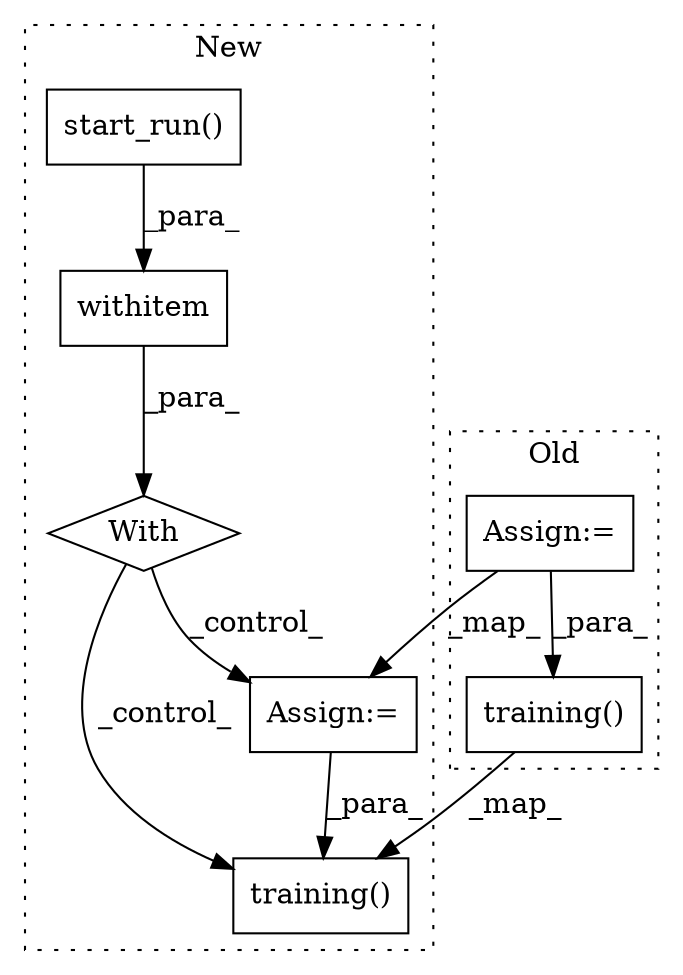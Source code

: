 digraph G {
subgraph cluster0 {
1 [label="training()" a="75" s="4677,4699" l="18,1" shape="box"];
7 [label="Assign:=" a="68" s="4031" l="3" shape="box"];
label = "Old";
style="dotted";
}
subgraph cluster1 {
2 [label="training()" a="75" s="5345,5367" l="18,1" shape="box"];
3 [label="withitem" a="49" s="4442" l="6" shape="box"];
4 [label="With" a="39" s="4437,4448" l="5,127" shape="diamond"];
5 [label="start_run()" a="75" s="4442" l="18" shape="box"];
6 [label="Assign:=" a="68" s="4579" l="3" shape="box"];
label = "New";
style="dotted";
}
1 -> 2 [label="_map_"];
3 -> 4 [label="_para_"];
4 -> 6 [label="_control_"];
4 -> 2 [label="_control_"];
5 -> 3 [label="_para_"];
6 -> 2 [label="_para_"];
7 -> 1 [label="_para_"];
7 -> 6 [label="_map_"];
}